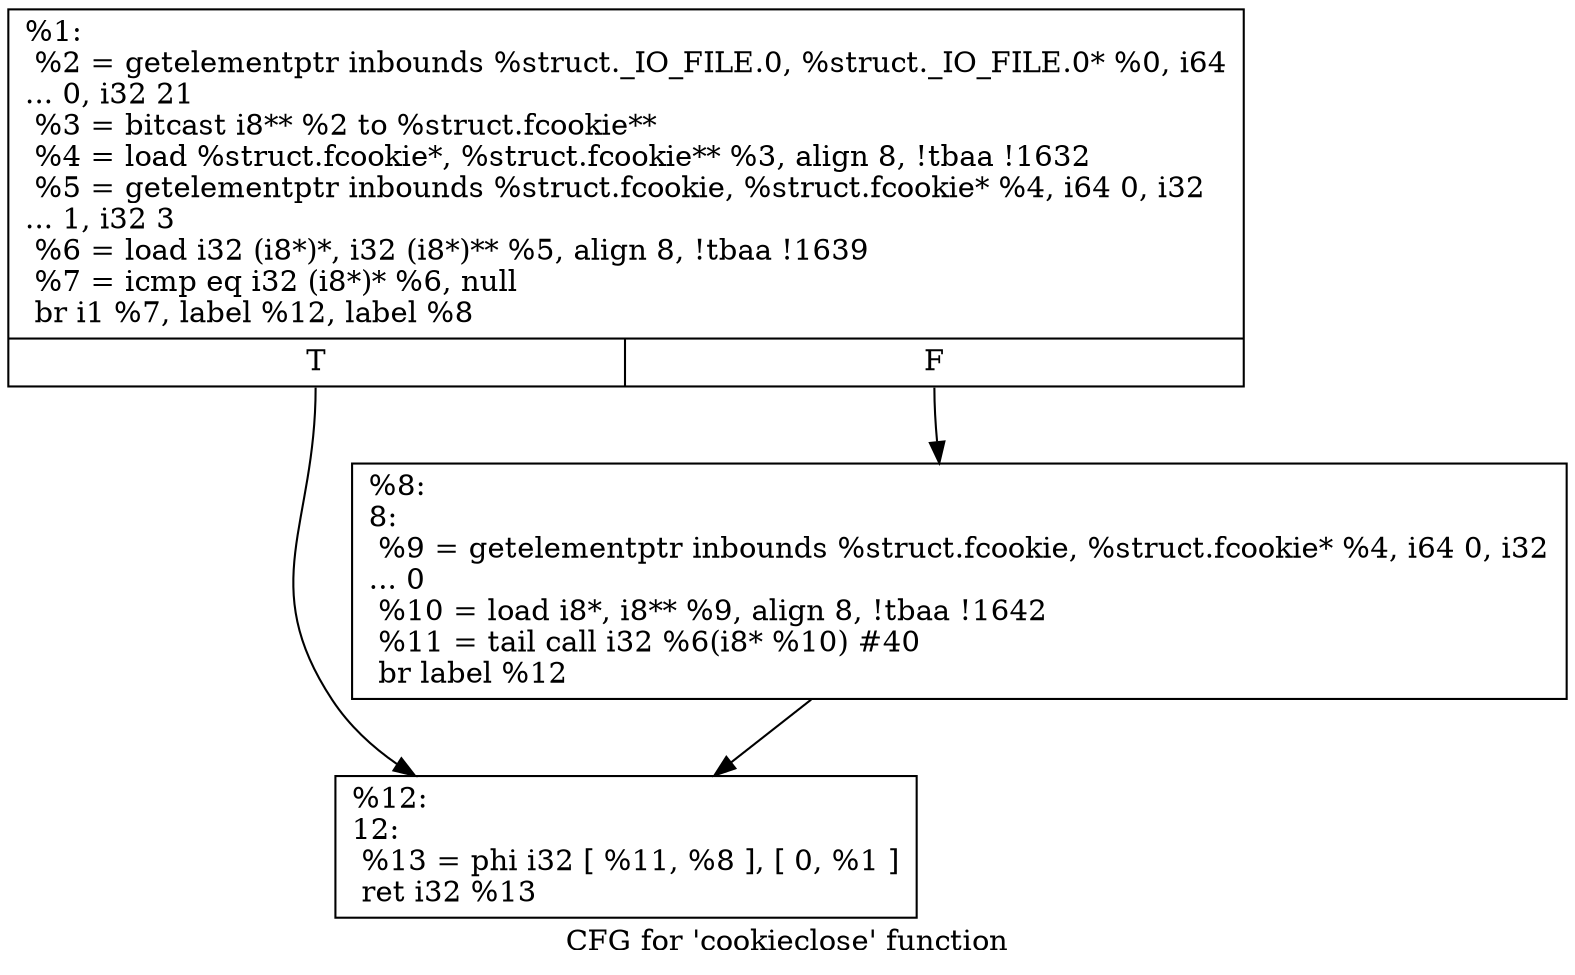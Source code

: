 digraph "CFG for 'cookieclose' function" {
	label="CFG for 'cookieclose' function";

	Node0x1d74e60 [shape=record,label="{%1:\l  %2 = getelementptr inbounds %struct._IO_FILE.0, %struct._IO_FILE.0* %0, i64\l... 0, i32 21\l  %3 = bitcast i8** %2 to %struct.fcookie**\l  %4 = load %struct.fcookie*, %struct.fcookie** %3, align 8, !tbaa !1632\l  %5 = getelementptr inbounds %struct.fcookie, %struct.fcookie* %4, i64 0, i32\l... 1, i32 3\l  %6 = load i32 (i8*)*, i32 (i8*)** %5, align 8, !tbaa !1639\l  %7 = icmp eq i32 (i8*)* %6, null\l  br i1 %7, label %12, label %8\l|{<s0>T|<s1>F}}"];
	Node0x1d74e60:s0 -> Node0x1d75f80;
	Node0x1d74e60:s1 -> Node0x1d75f10;
	Node0x1d75f10 [shape=record,label="{%8:\l8:                                                \l  %9 = getelementptr inbounds %struct.fcookie, %struct.fcookie* %4, i64 0, i32\l... 0\l  %10 = load i8*, i8** %9, align 8, !tbaa !1642\l  %11 = tail call i32 %6(i8* %10) #40\l  br label %12\l}"];
	Node0x1d75f10 -> Node0x1d75f80;
	Node0x1d75f80 [shape=record,label="{%12:\l12:                                               \l  %13 = phi i32 [ %11, %8 ], [ 0, %1 ]\l  ret i32 %13\l}"];
}
